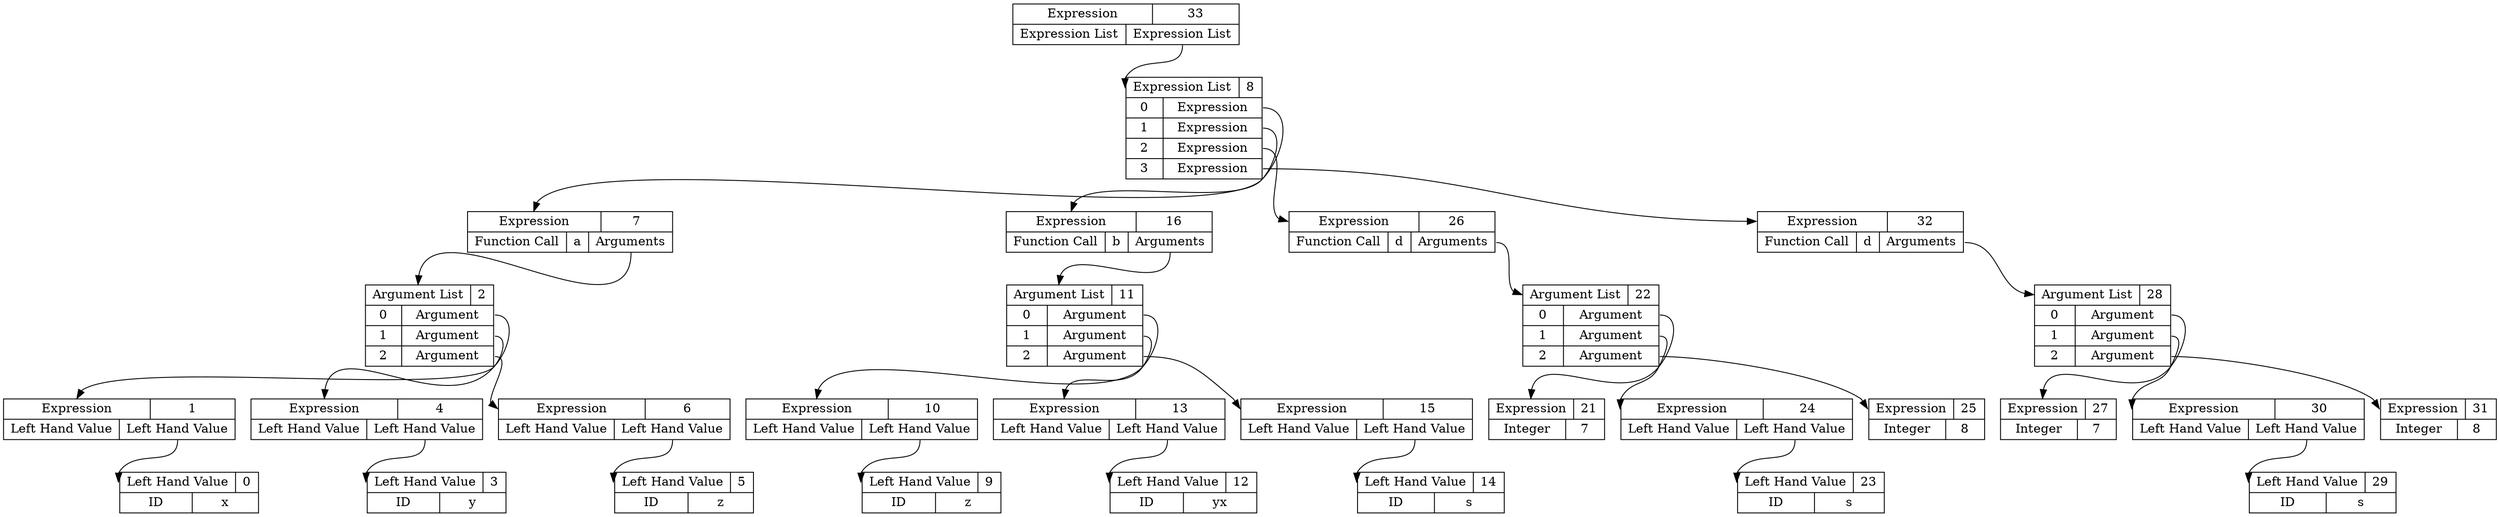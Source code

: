 digraph ast {
33 [shape=record, label="{ { <ptr> Expression | 33 } |{ Expression List | <explist> Expression List} }"];
7 [shape=record, label="{ { <ptr> Expression | 7 } |{ Function Call | a | <argpos> Arguments} }"];
1 [shape=record, label="{ { <ptr> Expression | 1 } |{ Left Hand Value | <lval> Left Hand Value} }"];
0 [shape=record, label="{ { <ptr> Left Hand Value | 0 } | { ID | x } } "];
1:lval -> 0:ptr
2:pos0 -> 1:ptr;
4 [shape=record, label="{ { <ptr> Expression | 4 } |{ Left Hand Value | <lval> Left Hand Value} }"];
3 [shape=record, label="{ { <ptr> Left Hand Value | 3 } | { ID | y } } "];
4:lval -> 3:ptr
2:pos1 -> 4:ptr;
6 [shape=record, label="{ { <ptr> Expression | 6 } |{ Left Hand Value | <lval> Left Hand Value} }"];
5 [shape=record, label="{ { <ptr> Left Hand Value | 5 } | { ID | z } } "];
6:lval -> 5:ptr
2:pos2 -> 6:ptr;
2 [shape=record, label="{ { <ptr> Argument List | 2 } | { 0 | <pos0> Argument }| { 1 | <pos1> Argument }| { 2 | <pos2> Argument } }"];
7:argpos -> 2:ptr
8:pos0 -> 7:ptr;
16 [shape=record, label="{ { <ptr> Expression | 16 } |{ Function Call | b | <argpos> Arguments} }"];
10 [shape=record, label="{ { <ptr> Expression | 10 } |{ Left Hand Value | <lval> Left Hand Value} }"];
9 [shape=record, label="{ { <ptr> Left Hand Value | 9 } | { ID | z } } "];
10:lval -> 9:ptr
11:pos0 -> 10:ptr;
13 [shape=record, label="{ { <ptr> Expression | 13 } |{ Left Hand Value | <lval> Left Hand Value} }"];
12 [shape=record, label="{ { <ptr> Left Hand Value | 12 } | { ID | yx } } "];
13:lval -> 12:ptr
11:pos1 -> 13:ptr;
15 [shape=record, label="{ { <ptr> Expression | 15 } |{ Left Hand Value | <lval> Left Hand Value} }"];
14 [shape=record, label="{ { <ptr> Left Hand Value | 14 } | { ID | s } } "];
15:lval -> 14:ptr
11:pos2 -> 15:ptr;
11 [shape=record, label="{ { <ptr> Argument List | 11 } | { 0 | <pos0> Argument }| { 1 | <pos1> Argument }| { 2 | <pos2> Argument } }"];
16:argpos -> 11:ptr
8:pos1 -> 16:ptr;
26 [shape=record, label="{ { <ptr> Expression | 26 } |{ Function Call | d | <argpos> Arguments} }"];
21 [shape=record, label="{ { <ptr> Expression | 21 } |{ Integer | 7 } }"];
22:pos0 -> 21:ptr;
24 [shape=record, label="{ { <ptr> Expression | 24 } |{ Left Hand Value | <lval> Left Hand Value} }"];
23 [shape=record, label="{ { <ptr> Left Hand Value | 23 } | { ID | s } } "];
24:lval -> 23:ptr
22:pos1 -> 24:ptr;
25 [shape=record, label="{ { <ptr> Expression | 25 } |{ Integer | 8 } }"];
22:pos2 -> 25:ptr;
22 [shape=record, label="{ { <ptr> Argument List | 22 } | { 0 | <pos0> Argument }| { 1 | <pos1> Argument }| { 2 | <pos2> Argument } }"];
26:argpos -> 22:ptr
8:pos2 -> 26:ptr;
32 [shape=record, label="{ { <ptr> Expression | 32 } |{ Function Call | d | <argpos> Arguments} }"];
27 [shape=record, label="{ { <ptr> Expression | 27 } |{ Integer | 7 } }"];
28:pos0 -> 27:ptr;
30 [shape=record, label="{ { <ptr> Expression | 30 } |{ Left Hand Value | <lval> Left Hand Value} }"];
29 [shape=record, label="{ { <ptr> Left Hand Value | 29 } | { ID | s } } "];
30:lval -> 29:ptr
28:pos1 -> 30:ptr;
31 [shape=record, label="{ { <ptr> Expression | 31 } |{ Integer | 8 } }"];
28:pos2 -> 31:ptr;
28 [shape=record, label="{ { <ptr> Argument List | 28 } | { 0 | <pos0> Argument }| { 1 | <pos1> Argument }| { 2 | <pos2> Argument } }"];
32:argpos -> 28:ptr
8:pos3 -> 32:ptr;
8 [shape=record, label="{ { <ptr> Expression List | 8 } | { 0 | <pos0> Expression }| { 1 | <pos1> Expression }| { 2 | <pos2> Expression }| { 3 | <pos3> Expression } }"];
33:explist -> 8:ptr
}

